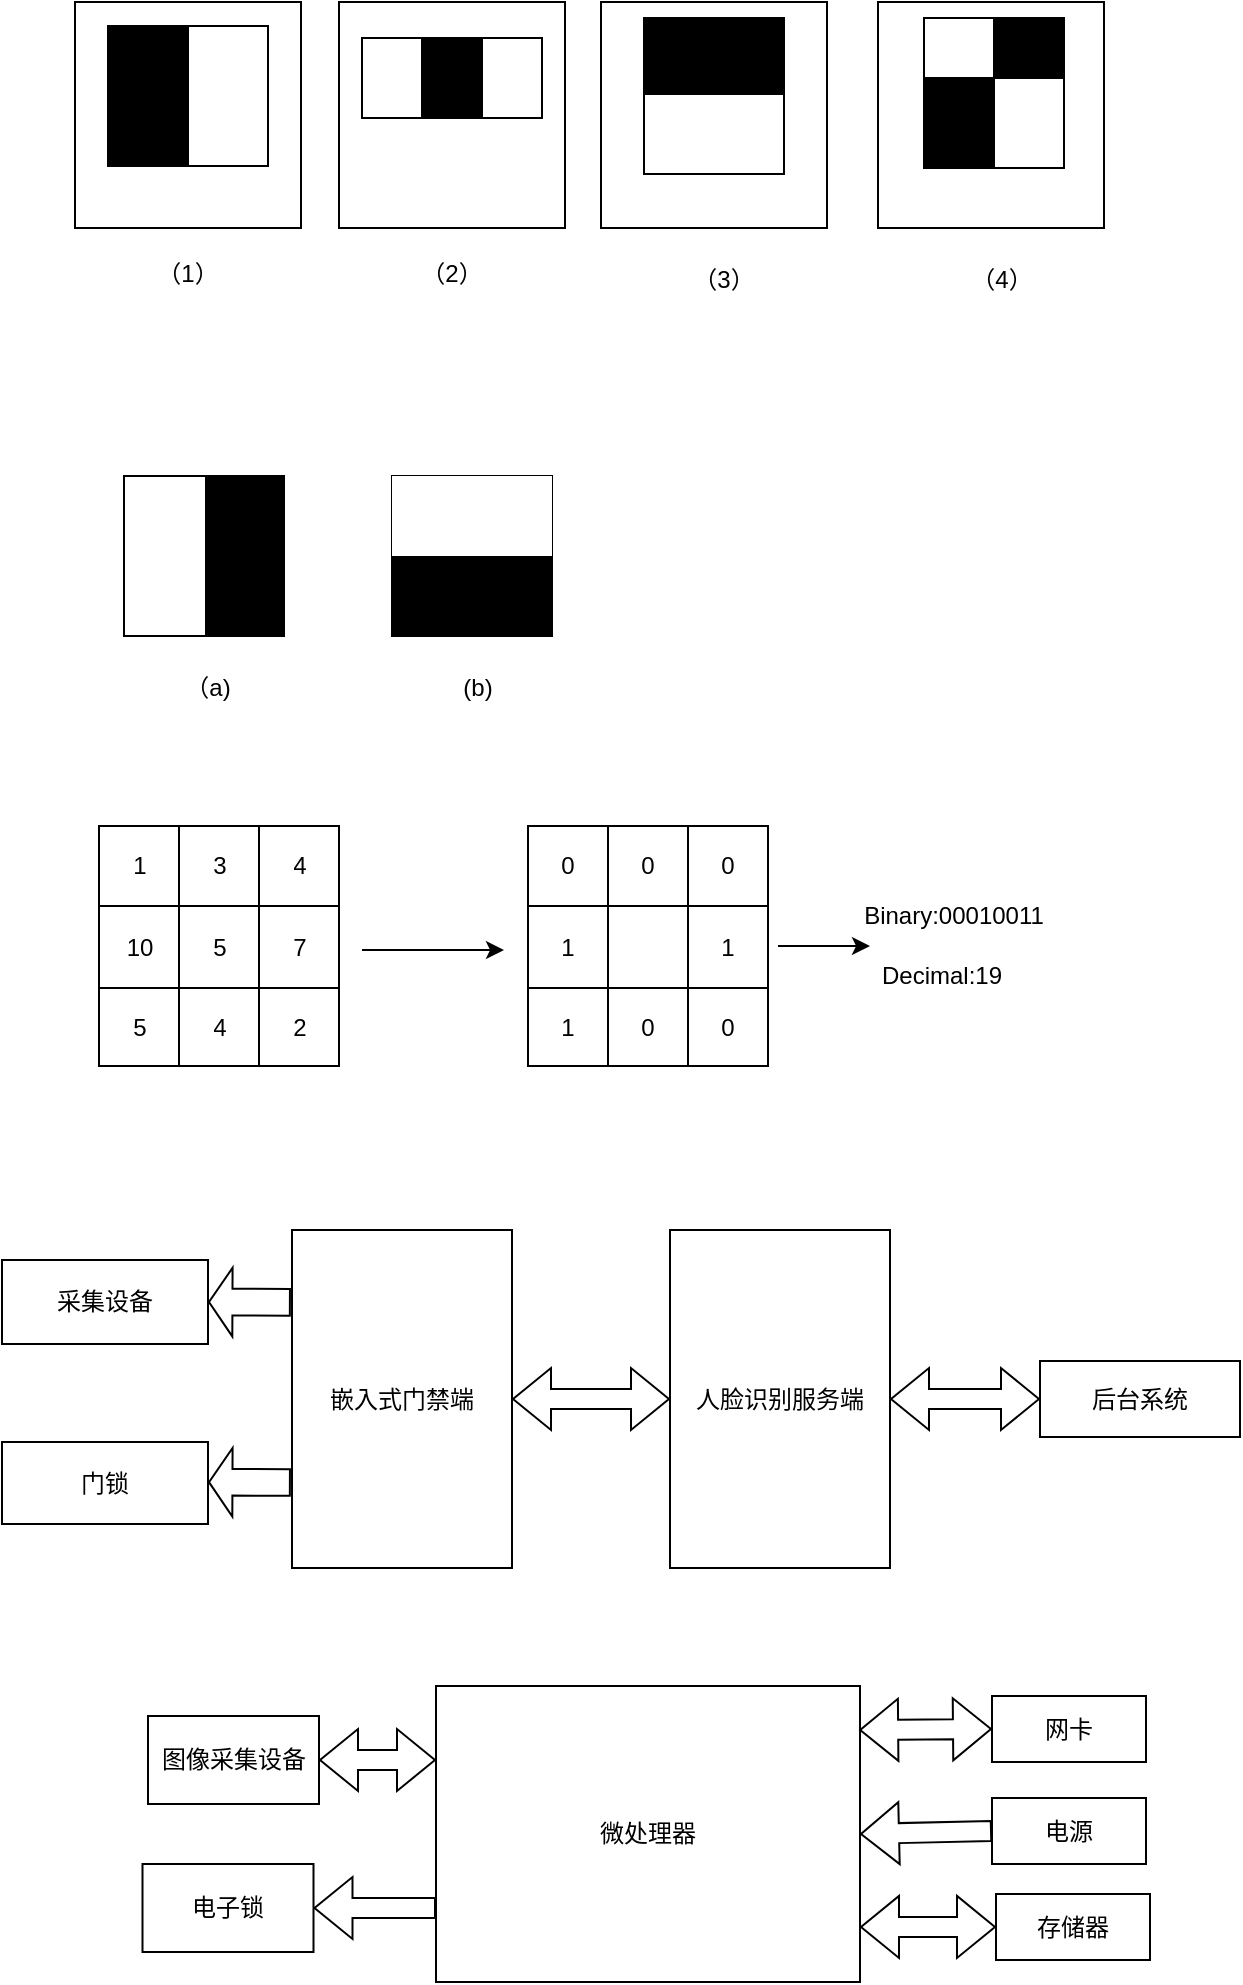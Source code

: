 <mxfile version="18.0.3" type="github">
  <diagram id="mbmgw8_IbOcYM1JjEXLK" name="Page-1">
    <mxGraphModel dx="738" dy="388" grid="0" gridSize="10" guides="1" tooltips="1" connect="1" arrows="1" fold="1" page="1" pageScale="1" pageWidth="827" pageHeight="1169" math="0" shadow="0">
      <root>
        <mxCell id="0" />
        <mxCell id="1" parent="0" />
        <mxCell id="U6Z3fDWPKc3-cZ_HL3Em-23" value="" style="whiteSpace=wrap;html=1;aspect=fixed;fillColor=#FFFFFF;" parent="1" vertex="1">
          <mxGeometry x="314.5" y="31" width="113" height="113" as="geometry" />
        </mxCell>
        <mxCell id="U6Z3fDWPKc3-cZ_HL3Em-22" value="" style="whiteSpace=wrap;html=1;aspect=fixed;fillColor=#FFFFFF;" parent="1" vertex="1">
          <mxGeometry x="183.5" y="31" width="113" height="113" as="geometry" />
        </mxCell>
        <mxCell id="U6Z3fDWPKc3-cZ_HL3Em-21" value="" style="whiteSpace=wrap;html=1;aspect=fixed;fillColor=#FFFFFF;" parent="1" vertex="1">
          <mxGeometry x="51.5" y="31" width="113" height="113" as="geometry" />
        </mxCell>
        <mxCell id="U6Z3fDWPKc3-cZ_HL3Em-5" value="" style="verticalLabelPosition=bottom;verticalAlign=top;html=1;shape=mxgraph.basic.rect;fillColor2=none;strokeWidth=1;size=20;indent=5;" parent="1" vertex="1">
          <mxGeometry x="195" y="49" width="90" height="40" as="geometry" />
        </mxCell>
        <mxCell id="U6Z3fDWPKc3-cZ_HL3Em-6" value="" style="shape=partialRectangle;whiteSpace=wrap;html=1;top=0;bottom=0;fillColor=#000000;" parent="1" vertex="1">
          <mxGeometry x="225" y="49" width="30" height="40" as="geometry" />
        </mxCell>
        <mxCell id="U6Z3fDWPKc3-cZ_HL3Em-7" value="&lt;font style=&quot;vertical-align: inherit;&quot;&gt;&lt;font style=&quot;vertical-align: inherit;&quot;&gt;（1）&lt;/font&gt;&lt;/font&gt;" style="text;html=1;strokeColor=none;fillColor=none;align=center;verticalAlign=middle;whiteSpace=wrap;rounded=0;" parent="1" vertex="1">
          <mxGeometry x="78" y="152" width="60" height="30" as="geometry" />
        </mxCell>
        <mxCell id="U6Z3fDWPKc3-cZ_HL3Em-13" value="&lt;font style=&quot;vertical-align: inherit;&quot;&gt;&lt;font style=&quot;vertical-align: inherit;&quot;&gt;（2）&lt;/font&gt;&lt;/font&gt;" style="text;html=1;strokeColor=none;fillColor=none;align=center;verticalAlign=middle;whiteSpace=wrap;rounded=0;" parent="1" vertex="1">
          <mxGeometry x="210" y="152" width="60" height="30" as="geometry" />
        </mxCell>
        <mxCell id="U6Z3fDWPKc3-cZ_HL3Em-14" value="" style="verticalLabelPosition=bottom;verticalAlign=top;html=1;shape=mxgraph.basic.rect;fillColor2=none;strokeWidth=1;size=20;indent=5;fillColor=#000000;" parent="1" vertex="1">
          <mxGeometry x="68" y="43" width="40" height="70" as="geometry" />
        </mxCell>
        <mxCell id="U6Z3fDWPKc3-cZ_HL3Em-17" value="" style="verticalLabelPosition=bottom;verticalAlign=top;html=1;shape=mxgraph.basic.rect;fillColor2=none;strokeWidth=1;size=20;indent=5;fillColor=#FFFFFF;" parent="1" vertex="1">
          <mxGeometry x="108" y="43" width="40" height="70" as="geometry" />
        </mxCell>
        <mxCell id="U6Z3fDWPKc3-cZ_HL3Em-18" value="&lt;font style=&quot;vertical-align: inherit;&quot;&gt;&lt;font style=&quot;vertical-align: inherit;&quot;&gt;（3）&lt;/font&gt;&lt;/font&gt;" style="text;html=1;strokeColor=none;fillColor=none;align=center;verticalAlign=middle;whiteSpace=wrap;rounded=0;" parent="1" vertex="1">
          <mxGeometry x="346" y="155" width="60" height="30" as="geometry" />
        </mxCell>
        <mxCell id="U6Z3fDWPKc3-cZ_HL3Em-19" value="" style="verticalLabelPosition=bottom;verticalAlign=top;html=1;shape=mxgraph.basic.rect;fillColor2=none;strokeWidth=1;size=20;indent=5;fillColor=#000000;direction=south;" parent="1" vertex="1">
          <mxGeometry x="336" y="39" width="70" height="40" as="geometry" />
        </mxCell>
        <mxCell id="U6Z3fDWPKc3-cZ_HL3Em-20" value="" style="verticalLabelPosition=bottom;verticalAlign=top;html=1;shape=mxgraph.basic.rect;fillColor2=none;strokeWidth=1;size=20;indent=5;fillColor=#FFFFFF;direction=south;" parent="1" vertex="1">
          <mxGeometry x="336" y="77" width="70" height="40" as="geometry" />
        </mxCell>
        <mxCell id="U6Z3fDWPKc3-cZ_HL3Em-24" value="" style="whiteSpace=wrap;html=1;aspect=fixed;fillColor=#FFFFFF;" parent="1" vertex="1">
          <mxGeometry x="453" y="31" width="113" height="113" as="geometry" />
        </mxCell>
        <mxCell id="U6Z3fDWPKc3-cZ_HL3Em-25" value="&lt;font style=&quot;vertical-align: inherit;&quot;&gt;&lt;font style=&quot;vertical-align: inherit;&quot;&gt;（4）&lt;/font&gt;&lt;/font&gt;" style="text;html=1;strokeColor=none;fillColor=none;align=center;verticalAlign=middle;whiteSpace=wrap;rounded=0;" parent="1" vertex="1">
          <mxGeometry x="484.5" y="155" width="60" height="30" as="geometry" />
        </mxCell>
        <mxCell id="U6Z3fDWPKc3-cZ_HL3Em-66" value="" style="shape=table;startSize=0;container=1;collapsible=0;childLayout=tableLayout;fillColor=#FFFFFF;" parent="1" vertex="1">
          <mxGeometry x="476" y="39" width="70" height="75" as="geometry" />
        </mxCell>
        <mxCell id="U6Z3fDWPKc3-cZ_HL3Em-67" value="" style="shape=tableRow;horizontal=0;startSize=0;swimlaneHead=0;swimlaneBody=0;top=0;left=0;bottom=0;right=0;collapsible=0;dropTarget=0;fillColor=none;points=[[0,0.5],[1,0.5]];portConstraint=eastwest;" parent="U6Z3fDWPKc3-cZ_HL3Em-66" vertex="1">
          <mxGeometry width="70" height="30" as="geometry" />
        </mxCell>
        <mxCell id="U6Z3fDWPKc3-cZ_HL3Em-68" value="" style="shape=partialRectangle;html=1;whiteSpace=wrap;connectable=0;overflow=hidden;fillColor=none;top=0;left=0;bottom=0;right=0;pointerEvents=1;" parent="U6Z3fDWPKc3-cZ_HL3Em-67" vertex="1">
          <mxGeometry width="35" height="30" as="geometry">
            <mxRectangle width="35" height="30" as="alternateBounds" />
          </mxGeometry>
        </mxCell>
        <mxCell id="U6Z3fDWPKc3-cZ_HL3Em-69" value="" style="shape=partialRectangle;html=1;whiteSpace=wrap;connectable=0;overflow=hidden;fillColor=#000000;top=0;left=0;bottom=0;right=0;pointerEvents=1;" parent="U6Z3fDWPKc3-cZ_HL3Em-67" vertex="1">
          <mxGeometry x="35" width="35" height="30" as="geometry">
            <mxRectangle width="35" height="30" as="alternateBounds" />
          </mxGeometry>
        </mxCell>
        <mxCell id="U6Z3fDWPKc3-cZ_HL3Em-70" value="" style="shape=tableRow;horizontal=0;startSize=0;swimlaneHead=0;swimlaneBody=0;top=0;left=0;bottom=0;right=0;collapsible=0;dropTarget=0;fillColor=none;points=[[0,0.5],[1,0.5]];portConstraint=eastwest;" parent="U6Z3fDWPKc3-cZ_HL3Em-66" vertex="1">
          <mxGeometry y="30" width="70" height="45" as="geometry" />
        </mxCell>
        <mxCell id="U6Z3fDWPKc3-cZ_HL3Em-71" value="" style="shape=partialRectangle;html=1;whiteSpace=wrap;connectable=0;overflow=hidden;fillColor=#000000;top=0;left=0;bottom=0;right=0;pointerEvents=1;" parent="U6Z3fDWPKc3-cZ_HL3Em-70" vertex="1">
          <mxGeometry width="35" height="45" as="geometry">
            <mxRectangle width="35" height="45" as="alternateBounds" />
          </mxGeometry>
        </mxCell>
        <mxCell id="U6Z3fDWPKc3-cZ_HL3Em-72" value="" style="shape=partialRectangle;html=1;whiteSpace=wrap;connectable=0;overflow=hidden;fillColor=none;top=0;left=0;bottom=0;right=0;pointerEvents=1;" parent="U6Z3fDWPKc3-cZ_HL3Em-70" vertex="1">
          <mxGeometry x="35" width="35" height="45" as="geometry">
            <mxRectangle width="35" height="45" as="alternateBounds" />
          </mxGeometry>
        </mxCell>
        <mxCell id="U6Z3fDWPKc3-cZ_HL3Em-73" value="" style="shape=table;startSize=0;container=1;collapsible=0;childLayout=tableLayout;fillColor=#FFFFFF;" parent="1" vertex="1">
          <mxGeometry x="76" y="268" width="80" height="80" as="geometry" />
        </mxCell>
        <mxCell id="U6Z3fDWPKc3-cZ_HL3Em-74" value="" style="shape=tableRow;horizontal=0;startSize=0;swimlaneHead=0;swimlaneBody=0;top=0;left=0;bottom=0;right=0;collapsible=0;dropTarget=0;fillColor=none;points=[[0,0.5],[1,0.5]];portConstraint=eastwest;" parent="U6Z3fDWPKc3-cZ_HL3Em-73" vertex="1">
          <mxGeometry width="80" height="80" as="geometry" />
        </mxCell>
        <mxCell id="U6Z3fDWPKc3-cZ_HL3Em-75" value="" style="shape=partialRectangle;html=1;whiteSpace=wrap;connectable=0;overflow=hidden;fillColor=none;top=0;left=0;bottom=0;right=0;pointerEvents=1;" parent="U6Z3fDWPKc3-cZ_HL3Em-74" vertex="1">
          <mxGeometry width="41" height="80" as="geometry">
            <mxRectangle width="41" height="80" as="alternateBounds" />
          </mxGeometry>
        </mxCell>
        <mxCell id="U6Z3fDWPKc3-cZ_HL3Em-76" value="" style="shape=partialRectangle;html=1;whiteSpace=wrap;connectable=0;overflow=hidden;fillColor=#000000;top=0;left=0;bottom=0;right=0;pointerEvents=1;" parent="U6Z3fDWPKc3-cZ_HL3Em-74" vertex="1">
          <mxGeometry x="41" width="39" height="80" as="geometry">
            <mxRectangle width="39" height="80" as="alternateBounds" />
          </mxGeometry>
        </mxCell>
        <mxCell id="U6Z3fDWPKc3-cZ_HL3Em-77" value="&lt;font style=&quot;vertical-align: inherit;&quot;&gt;&lt;font style=&quot;vertical-align: inherit;&quot;&gt;（a)&lt;/font&gt;&lt;/font&gt;" style="text;html=1;strokeColor=none;fillColor=none;align=center;verticalAlign=middle;whiteSpace=wrap;rounded=0;" parent="1" vertex="1">
          <mxGeometry x="88" y="359" width="60" height="30" as="geometry" />
        </mxCell>
        <mxCell id="U6Z3fDWPKc3-cZ_HL3Em-83" value="" style="shape=table;startSize=0;container=1;collapsible=0;childLayout=tableLayout;fillColor=#000000;direction=north;" parent="1" vertex="1">
          <mxGeometry x="210" y="268" width="80" height="80" as="geometry" />
        </mxCell>
        <mxCell id="U6Z3fDWPKc3-cZ_HL3Em-84" value="" style="shape=tableRow;horizontal=0;startSize=0;swimlaneHead=0;swimlaneBody=0;top=0;left=0;bottom=0;right=0;collapsible=0;dropTarget=0;fillColor=none;points=[[0,0.5],[1,0.5]];portConstraint=eastwest;" parent="U6Z3fDWPKc3-cZ_HL3Em-83" vertex="1">
          <mxGeometry width="80" height="40" as="geometry" />
        </mxCell>
        <mxCell id="U6Z3fDWPKc3-cZ_HL3Em-85" value="" style="shape=partialRectangle;html=1;whiteSpace=wrap;connectable=0;overflow=hidden;fillColor=#FFFFFF;top=0;left=0;bottom=0;right=0;pointerEvents=1;" parent="U6Z3fDWPKc3-cZ_HL3Em-84" vertex="1">
          <mxGeometry width="80" height="40" as="geometry">
            <mxRectangle width="80" height="40" as="alternateBounds" />
          </mxGeometry>
        </mxCell>
        <mxCell id="U6Z3fDWPKc3-cZ_HL3Em-86" value="" style="shape=tableRow;horizontal=0;startSize=0;swimlaneHead=0;swimlaneBody=0;top=0;left=0;bottom=0;right=0;collapsible=0;dropTarget=0;fillColor=none;points=[[0,0.5],[1,0.5]];portConstraint=eastwest;" parent="U6Z3fDWPKc3-cZ_HL3Em-83" vertex="1">
          <mxGeometry y="40" width="80" height="40" as="geometry" />
        </mxCell>
        <mxCell id="U6Z3fDWPKc3-cZ_HL3Em-87" value="" style="shape=partialRectangle;html=1;whiteSpace=wrap;connectable=0;overflow=hidden;fillColor=none;top=0;left=0;bottom=0;right=0;pointerEvents=1;" parent="U6Z3fDWPKc3-cZ_HL3Em-86" vertex="1">
          <mxGeometry width="80" height="40" as="geometry">
            <mxRectangle width="80" height="40" as="alternateBounds" />
          </mxGeometry>
        </mxCell>
        <mxCell id="U6Z3fDWPKc3-cZ_HL3Em-88" value="(b)" style="text;html=1;strokeColor=none;fillColor=none;align=center;verticalAlign=middle;whiteSpace=wrap;rounded=0;" parent="1" vertex="1">
          <mxGeometry x="223" y="359" width="60" height="30" as="geometry" />
        </mxCell>
        <mxCell id="5VxiAHlTHENGeB927-8I-1" value="" style="shape=table;startSize=0;container=1;collapsible=0;childLayout=tableLayout;aspect=fixed;" parent="1" vertex="1">
          <mxGeometry x="63.5" y="443" width="120" height="120" as="geometry" />
        </mxCell>
        <mxCell id="5VxiAHlTHENGeB927-8I-2" value="" style="shape=tableRow;horizontal=0;startSize=0;swimlaneHead=0;swimlaneBody=0;top=0;left=0;bottom=0;right=0;collapsible=0;dropTarget=0;fillColor=none;points=[[0,0.5],[1,0.5]];portConstraint=eastwest;" parent="5VxiAHlTHENGeB927-8I-1" vertex="1">
          <mxGeometry width="120" height="40" as="geometry" />
        </mxCell>
        <mxCell id="5VxiAHlTHENGeB927-8I-3" value="1" style="shape=partialRectangle;html=1;whiteSpace=wrap;connectable=0;overflow=hidden;fillColor=none;top=0;left=0;bottom=0;right=0;pointerEvents=1;" parent="5VxiAHlTHENGeB927-8I-2" vertex="1">
          <mxGeometry width="40" height="40" as="geometry">
            <mxRectangle width="40" height="40" as="alternateBounds" />
          </mxGeometry>
        </mxCell>
        <mxCell id="5VxiAHlTHENGeB927-8I-4" value="3" style="shape=partialRectangle;html=1;whiteSpace=wrap;connectable=0;overflow=hidden;fillColor=none;top=0;left=0;bottom=0;right=0;pointerEvents=1;" parent="5VxiAHlTHENGeB927-8I-2" vertex="1">
          <mxGeometry x="40" width="40" height="40" as="geometry">
            <mxRectangle width="40" height="40" as="alternateBounds" />
          </mxGeometry>
        </mxCell>
        <mxCell id="5VxiAHlTHENGeB927-8I-5" value="4" style="shape=partialRectangle;html=1;whiteSpace=wrap;connectable=0;overflow=hidden;fillColor=none;top=0;left=0;bottom=0;right=0;pointerEvents=1;" parent="5VxiAHlTHENGeB927-8I-2" vertex="1">
          <mxGeometry x="80" width="40" height="40" as="geometry">
            <mxRectangle width="40" height="40" as="alternateBounds" />
          </mxGeometry>
        </mxCell>
        <mxCell id="5VxiAHlTHENGeB927-8I-6" value="" style="shape=tableRow;horizontal=0;startSize=0;swimlaneHead=0;swimlaneBody=0;top=0;left=0;bottom=0;right=0;collapsible=0;dropTarget=0;fillColor=none;points=[[0,0.5],[1,0.5]];portConstraint=eastwest;" parent="5VxiAHlTHENGeB927-8I-1" vertex="1">
          <mxGeometry y="40" width="120" height="41" as="geometry" />
        </mxCell>
        <mxCell id="5VxiAHlTHENGeB927-8I-7" value="10" style="shape=partialRectangle;html=1;whiteSpace=wrap;connectable=0;overflow=hidden;fillColor=none;top=0;left=0;bottom=0;right=0;pointerEvents=1;" parent="5VxiAHlTHENGeB927-8I-6" vertex="1">
          <mxGeometry width="40" height="41" as="geometry">
            <mxRectangle width="40" height="41" as="alternateBounds" />
          </mxGeometry>
        </mxCell>
        <mxCell id="5VxiAHlTHENGeB927-8I-8" value="5" style="shape=partialRectangle;html=1;whiteSpace=wrap;connectable=0;overflow=hidden;fillColor=none;top=0;left=0;bottom=0;right=0;pointerEvents=1;" parent="5VxiAHlTHENGeB927-8I-6" vertex="1">
          <mxGeometry x="40" width="40" height="41" as="geometry">
            <mxRectangle width="40" height="41" as="alternateBounds" />
          </mxGeometry>
        </mxCell>
        <mxCell id="5VxiAHlTHENGeB927-8I-9" value="7" style="shape=partialRectangle;html=1;whiteSpace=wrap;connectable=0;overflow=hidden;fillColor=none;top=0;left=0;bottom=0;right=0;pointerEvents=1;" parent="5VxiAHlTHENGeB927-8I-6" vertex="1">
          <mxGeometry x="80" width="40" height="41" as="geometry">
            <mxRectangle width="40" height="41" as="alternateBounds" />
          </mxGeometry>
        </mxCell>
        <mxCell id="5VxiAHlTHENGeB927-8I-10" value="" style="shape=tableRow;horizontal=0;startSize=0;swimlaneHead=0;swimlaneBody=0;top=0;left=0;bottom=0;right=0;collapsible=0;dropTarget=0;fillColor=none;points=[[0,0.5],[1,0.5]];portConstraint=eastwest;" parent="5VxiAHlTHENGeB927-8I-1" vertex="1">
          <mxGeometry y="81" width="120" height="39" as="geometry" />
        </mxCell>
        <mxCell id="5VxiAHlTHENGeB927-8I-11" value="5" style="shape=partialRectangle;html=1;whiteSpace=wrap;connectable=0;overflow=hidden;fillColor=none;top=0;left=0;bottom=0;right=0;pointerEvents=1;" parent="5VxiAHlTHENGeB927-8I-10" vertex="1">
          <mxGeometry width="40" height="39" as="geometry">
            <mxRectangle width="40" height="39" as="alternateBounds" />
          </mxGeometry>
        </mxCell>
        <mxCell id="5VxiAHlTHENGeB927-8I-12" value="4" style="shape=partialRectangle;html=1;whiteSpace=wrap;connectable=0;overflow=hidden;fillColor=none;top=0;left=0;bottom=0;right=0;pointerEvents=1;" parent="5VxiAHlTHENGeB927-8I-10" vertex="1">
          <mxGeometry x="40" width="40" height="39" as="geometry">
            <mxRectangle width="40" height="39" as="alternateBounds" />
          </mxGeometry>
        </mxCell>
        <mxCell id="5VxiAHlTHENGeB927-8I-13" value="2" style="shape=partialRectangle;html=1;whiteSpace=wrap;connectable=0;overflow=hidden;fillColor=none;top=0;left=0;bottom=0;right=0;pointerEvents=1;" parent="5VxiAHlTHENGeB927-8I-10" vertex="1">
          <mxGeometry x="80" width="40" height="39" as="geometry">
            <mxRectangle width="40" height="39" as="alternateBounds" />
          </mxGeometry>
        </mxCell>
        <mxCell id="5VxiAHlTHENGeB927-8I-18" value="" style="shape=table;startSize=0;container=1;collapsible=0;childLayout=tableLayout;aspect=fixed;" parent="1" vertex="1">
          <mxGeometry x="278" y="443" width="120" height="120" as="geometry" />
        </mxCell>
        <mxCell id="5VxiAHlTHENGeB927-8I-19" value="" style="shape=tableRow;horizontal=0;startSize=0;swimlaneHead=0;swimlaneBody=0;top=0;left=0;bottom=0;right=0;collapsible=0;dropTarget=0;fillColor=none;points=[[0,0.5],[1,0.5]];portConstraint=eastwest;" parent="5VxiAHlTHENGeB927-8I-18" vertex="1">
          <mxGeometry width="120" height="40" as="geometry" />
        </mxCell>
        <mxCell id="5VxiAHlTHENGeB927-8I-20" value="0" style="shape=partialRectangle;html=1;whiteSpace=wrap;connectable=0;overflow=hidden;fillColor=none;top=0;left=0;bottom=0;right=0;pointerEvents=1;" parent="5VxiAHlTHENGeB927-8I-19" vertex="1">
          <mxGeometry width="40" height="40" as="geometry">
            <mxRectangle width="40" height="40" as="alternateBounds" />
          </mxGeometry>
        </mxCell>
        <mxCell id="5VxiAHlTHENGeB927-8I-21" value="0" style="shape=partialRectangle;html=1;whiteSpace=wrap;connectable=0;overflow=hidden;fillColor=none;top=0;left=0;bottom=0;right=0;pointerEvents=1;" parent="5VxiAHlTHENGeB927-8I-19" vertex="1">
          <mxGeometry x="40" width="40" height="40" as="geometry">
            <mxRectangle width="40" height="40" as="alternateBounds" />
          </mxGeometry>
        </mxCell>
        <mxCell id="5VxiAHlTHENGeB927-8I-22" value="0" style="shape=partialRectangle;html=1;whiteSpace=wrap;connectable=0;overflow=hidden;fillColor=none;top=0;left=0;bottom=0;right=0;pointerEvents=1;" parent="5VxiAHlTHENGeB927-8I-19" vertex="1">
          <mxGeometry x="80" width="40" height="40" as="geometry">
            <mxRectangle width="40" height="40" as="alternateBounds" />
          </mxGeometry>
        </mxCell>
        <mxCell id="5VxiAHlTHENGeB927-8I-23" value="" style="shape=tableRow;horizontal=0;startSize=0;swimlaneHead=0;swimlaneBody=0;top=0;left=0;bottom=0;right=0;collapsible=0;dropTarget=0;fillColor=none;points=[[0,0.5],[1,0.5]];portConstraint=eastwest;" parent="5VxiAHlTHENGeB927-8I-18" vertex="1">
          <mxGeometry y="40" width="120" height="41" as="geometry" />
        </mxCell>
        <mxCell id="5VxiAHlTHENGeB927-8I-24" value="1" style="shape=partialRectangle;html=1;whiteSpace=wrap;connectable=0;overflow=hidden;fillColor=none;top=0;left=0;bottom=0;right=0;pointerEvents=1;" parent="5VxiAHlTHENGeB927-8I-23" vertex="1">
          <mxGeometry width="40" height="41" as="geometry">
            <mxRectangle width="40" height="41" as="alternateBounds" />
          </mxGeometry>
        </mxCell>
        <mxCell id="5VxiAHlTHENGeB927-8I-25" value="" style="shape=partialRectangle;html=1;whiteSpace=wrap;connectable=0;overflow=hidden;fillColor=none;top=0;left=0;bottom=0;right=0;pointerEvents=1;" parent="5VxiAHlTHENGeB927-8I-23" vertex="1">
          <mxGeometry x="40" width="40" height="41" as="geometry">
            <mxRectangle width="40" height="41" as="alternateBounds" />
          </mxGeometry>
        </mxCell>
        <mxCell id="5VxiAHlTHENGeB927-8I-26" value="1" style="shape=partialRectangle;html=1;whiteSpace=wrap;connectable=0;overflow=hidden;fillColor=none;top=0;left=0;bottom=0;right=0;pointerEvents=1;" parent="5VxiAHlTHENGeB927-8I-23" vertex="1">
          <mxGeometry x="80" width="40" height="41" as="geometry">
            <mxRectangle width="40" height="41" as="alternateBounds" />
          </mxGeometry>
        </mxCell>
        <mxCell id="5VxiAHlTHENGeB927-8I-27" value="" style="shape=tableRow;horizontal=0;startSize=0;swimlaneHead=0;swimlaneBody=0;top=0;left=0;bottom=0;right=0;collapsible=0;dropTarget=0;fillColor=none;points=[[0,0.5],[1,0.5]];portConstraint=eastwest;" parent="5VxiAHlTHENGeB927-8I-18" vertex="1">
          <mxGeometry y="81" width="120" height="39" as="geometry" />
        </mxCell>
        <mxCell id="5VxiAHlTHENGeB927-8I-28" value="1" style="shape=partialRectangle;html=1;whiteSpace=wrap;connectable=0;overflow=hidden;fillColor=none;top=0;left=0;bottom=0;right=0;pointerEvents=1;" parent="5VxiAHlTHENGeB927-8I-27" vertex="1">
          <mxGeometry width="40" height="39" as="geometry">
            <mxRectangle width="40" height="39" as="alternateBounds" />
          </mxGeometry>
        </mxCell>
        <mxCell id="5VxiAHlTHENGeB927-8I-29" value="0" style="shape=partialRectangle;html=1;whiteSpace=wrap;connectable=0;overflow=hidden;fillColor=none;top=0;left=0;bottom=0;right=0;pointerEvents=1;" parent="5VxiAHlTHENGeB927-8I-27" vertex="1">
          <mxGeometry x="40" width="40" height="39" as="geometry">
            <mxRectangle width="40" height="39" as="alternateBounds" />
          </mxGeometry>
        </mxCell>
        <mxCell id="5VxiAHlTHENGeB927-8I-30" value="0" style="shape=partialRectangle;html=1;whiteSpace=wrap;connectable=0;overflow=hidden;fillColor=none;top=0;left=0;bottom=0;right=0;pointerEvents=1;" parent="5VxiAHlTHENGeB927-8I-27" vertex="1">
          <mxGeometry x="80" width="40" height="39" as="geometry">
            <mxRectangle width="40" height="39" as="alternateBounds" />
          </mxGeometry>
        </mxCell>
        <mxCell id="5VxiAHlTHENGeB927-8I-32" value="" style="endArrow=classic;html=1;rounded=0;" parent="1" edge="1">
          <mxGeometry width="50" height="50" relative="1" as="geometry">
            <mxPoint x="195" y="505" as="sourcePoint" />
            <mxPoint x="266" y="505" as="targetPoint" />
          </mxGeometry>
        </mxCell>
        <mxCell id="5VxiAHlTHENGeB927-8I-36" value="Binary:00010011" style="text;html=1;strokeColor=none;fillColor=none;align=center;verticalAlign=middle;whiteSpace=wrap;rounded=0;" parent="1" vertex="1">
          <mxGeometry x="461" y="473" width="60" height="30" as="geometry" />
        </mxCell>
        <mxCell id="5VxiAHlTHENGeB927-8I-37" value="Decimal:19" style="text;html=1;strokeColor=none;fillColor=none;align=center;verticalAlign=middle;whiteSpace=wrap;rounded=0;" parent="1" vertex="1">
          <mxGeometry x="455" y="503" width="60" height="30" as="geometry" />
        </mxCell>
        <mxCell id="5VxiAHlTHENGeB927-8I-39" value="" style="endArrow=classic;html=1;rounded=0;" parent="1" edge="1">
          <mxGeometry width="50" height="50" relative="1" as="geometry">
            <mxPoint x="403" y="503" as="sourcePoint" />
            <mxPoint x="449" y="503" as="targetPoint" />
          </mxGeometry>
        </mxCell>
        <mxCell id="ckE-VLD8MsQVHEtq1udV-2" value="嵌入式门禁端" style="rounded=0;whiteSpace=wrap;html=1;" vertex="1" parent="1">
          <mxGeometry x="160" y="645" width="110" height="169" as="geometry" />
        </mxCell>
        <mxCell id="ckE-VLD8MsQVHEtq1udV-3" value="人脸识别服务端" style="rounded=0;whiteSpace=wrap;html=1;" vertex="1" parent="1">
          <mxGeometry x="349" y="645" width="110" height="169" as="geometry" />
        </mxCell>
        <mxCell id="ckE-VLD8MsQVHEtq1udV-4" value="" style="shape=flexArrow;endArrow=classic;startArrow=classic;html=1;rounded=0;exitX=1;exitY=0.5;exitDx=0;exitDy=0;entryX=0;entryY=0.5;entryDx=0;entryDy=0;" edge="1" parent="1" source="ckE-VLD8MsQVHEtq1udV-2" target="ckE-VLD8MsQVHEtq1udV-3">
          <mxGeometry width="100" height="100" relative="1" as="geometry">
            <mxPoint x="287" y="782" as="sourcePoint" />
            <mxPoint x="387" y="682" as="targetPoint" />
          </mxGeometry>
        </mxCell>
        <mxCell id="ckE-VLD8MsQVHEtq1udV-5" value="采集设备" style="rounded=0;whiteSpace=wrap;html=1;" vertex="1" parent="1">
          <mxGeometry x="15" y="660" width="103" height="42" as="geometry" />
        </mxCell>
        <mxCell id="ckE-VLD8MsQVHEtq1udV-6" value="门锁" style="rounded=0;whiteSpace=wrap;html=1;" vertex="1" parent="1">
          <mxGeometry x="15" y="751" width="103" height="41" as="geometry" />
        </mxCell>
        <mxCell id="ckE-VLD8MsQVHEtq1udV-7" value="" style="shape=flexArrow;endArrow=classic;html=1;rounded=0;entryX=1;entryY=0.5;entryDx=0;entryDy=0;width=13.333;endSize=3.575;exitX=-0.005;exitY=0.214;exitDx=0;exitDy=0;exitPerimeter=0;" edge="1" parent="1" source="ckE-VLD8MsQVHEtq1udV-2" target="ckE-VLD8MsQVHEtq1udV-5">
          <mxGeometry width="50" height="50" relative="1" as="geometry">
            <mxPoint x="136" y="688" as="sourcePoint" />
            <mxPoint x="186" y="638" as="targetPoint" />
          </mxGeometry>
        </mxCell>
        <mxCell id="ckE-VLD8MsQVHEtq1udV-11" value="" style="shape=flexArrow;endArrow=classic;html=1;rounded=0;entryX=1;entryY=0.5;entryDx=0;entryDy=0;width=13.333;endSize=3.575;exitX=-0.005;exitY=0.214;exitDx=0;exitDy=0;exitPerimeter=0;" edge="1" parent="1">
          <mxGeometry width="50" height="50" relative="1" as="geometry">
            <mxPoint x="159.45" y="771.246" as="sourcePoint" />
            <mxPoint x="118.0" y="771.08" as="targetPoint" />
          </mxGeometry>
        </mxCell>
        <mxCell id="ckE-VLD8MsQVHEtq1udV-12" value="后台系统" style="rounded=0;whiteSpace=wrap;html=1;" vertex="1" parent="1">
          <mxGeometry x="534" y="710.5" width="100" height="38" as="geometry" />
        </mxCell>
        <mxCell id="ckE-VLD8MsQVHEtq1udV-13" value="" style="shape=flexArrow;endArrow=classic;startArrow=classic;html=1;rounded=0;exitX=1;exitY=0.5;exitDx=0;exitDy=0;entryX=0;entryY=0.5;entryDx=0;entryDy=0;" edge="1" parent="1" source="ckE-VLD8MsQVHEtq1udV-3" target="ckE-VLD8MsQVHEtq1udV-12">
          <mxGeometry width="100" height="100" relative="1" as="geometry">
            <mxPoint x="555" y="893" as="sourcePoint" />
            <mxPoint x="655" y="793" as="targetPoint" />
          </mxGeometry>
        </mxCell>
        <mxCell id="ckE-VLD8MsQVHEtq1udV-14" value="微处理器" style="rounded=0;whiteSpace=wrap;html=1;" vertex="1" parent="1">
          <mxGeometry x="232" y="873" width="212" height="148" as="geometry" />
        </mxCell>
        <mxCell id="ckE-VLD8MsQVHEtq1udV-15" value="图像采集设备" style="rounded=0;whiteSpace=wrap;html=1;" vertex="1" parent="1">
          <mxGeometry x="88" y="888" width="85.5" height="44" as="geometry" />
        </mxCell>
        <mxCell id="ckE-VLD8MsQVHEtq1udV-16" value="电子锁" style="rounded=0;whiteSpace=wrap;html=1;" vertex="1" parent="1">
          <mxGeometry x="85.25" y="962" width="85.5" height="44" as="geometry" />
        </mxCell>
        <mxCell id="ckE-VLD8MsQVHEtq1udV-17" value="网卡" style="rounded=0;whiteSpace=wrap;html=1;" vertex="1" parent="1">
          <mxGeometry x="510" y="878" width="77" height="33" as="geometry" />
        </mxCell>
        <mxCell id="ckE-VLD8MsQVHEtq1udV-18" value="电源" style="rounded=0;whiteSpace=wrap;html=1;" vertex="1" parent="1">
          <mxGeometry x="510" y="929" width="77" height="33" as="geometry" />
        </mxCell>
        <mxCell id="ckE-VLD8MsQVHEtq1udV-19" value="存储器" style="rounded=0;whiteSpace=wrap;html=1;" vertex="1" parent="1">
          <mxGeometry x="512" y="977" width="77" height="33" as="geometry" />
        </mxCell>
        <mxCell id="ckE-VLD8MsQVHEtq1udV-21" value="" style="shape=flexArrow;endArrow=classic;html=1;rounded=0;entryX=1;entryY=0.5;entryDx=0;entryDy=0;exitX=0;exitY=0.75;exitDx=0;exitDy=0;" edge="1" parent="1" source="ckE-VLD8MsQVHEtq1udV-14" target="ckE-VLD8MsQVHEtq1udV-16">
          <mxGeometry width="50" height="50" relative="1" as="geometry">
            <mxPoint x="257" y="1132" as="sourcePoint" />
            <mxPoint x="307" y="1082" as="targetPoint" />
          </mxGeometry>
        </mxCell>
        <mxCell id="ckE-VLD8MsQVHEtq1udV-22" value="" style="shape=flexArrow;endArrow=classic;startArrow=classic;html=1;rounded=0;exitX=1;exitY=0.5;exitDx=0;exitDy=0;entryX=0;entryY=0.25;entryDx=0;entryDy=0;" edge="1" parent="1" source="ckE-VLD8MsQVHEtq1udV-15" target="ckE-VLD8MsQVHEtq1udV-14">
          <mxGeometry width="100" height="100" relative="1" as="geometry">
            <mxPoint x="217" y="1149" as="sourcePoint" />
            <mxPoint x="317" y="1049" as="targetPoint" />
          </mxGeometry>
        </mxCell>
        <mxCell id="ckE-VLD8MsQVHEtq1udV-23" value="" style="shape=flexArrow;endArrow=classic;startArrow=classic;html=1;rounded=0;exitX=0.998;exitY=0.149;exitDx=0;exitDy=0;exitPerimeter=0;entryX=0;entryY=0.5;entryDx=0;entryDy=0;" edge="1" parent="1" source="ckE-VLD8MsQVHEtq1udV-14" target="ckE-VLD8MsQVHEtq1udV-17">
          <mxGeometry width="100" height="100" relative="1" as="geometry">
            <mxPoint x="595" y="946" as="sourcePoint" />
            <mxPoint x="695" y="846" as="targetPoint" />
          </mxGeometry>
        </mxCell>
        <mxCell id="ckE-VLD8MsQVHEtq1udV-24" value="" style="shape=flexArrow;endArrow=classic;html=1;rounded=0;entryX=1;entryY=0.5;entryDx=0;entryDy=0;exitX=0;exitY=0.5;exitDx=0;exitDy=0;" edge="1" parent="1" source="ckE-VLD8MsQVHEtq1udV-18" target="ckE-VLD8MsQVHEtq1udV-14">
          <mxGeometry width="50" height="50" relative="1" as="geometry">
            <mxPoint x="459" y="1114" as="sourcePoint" />
            <mxPoint x="509" y="1064" as="targetPoint" />
          </mxGeometry>
        </mxCell>
        <mxCell id="ckE-VLD8MsQVHEtq1udV-25" value="" style="shape=flexArrow;endArrow=classic;startArrow=classic;html=1;rounded=0;exitX=1;exitY=0.814;exitDx=0;exitDy=0;exitPerimeter=0;entryX=0;entryY=0.5;entryDx=0;entryDy=0;" edge="1" parent="1" source="ckE-VLD8MsQVHEtq1udV-14" target="ckE-VLD8MsQVHEtq1udV-19">
          <mxGeometry width="100" height="100" relative="1" as="geometry">
            <mxPoint x="447" y="1181" as="sourcePoint" />
            <mxPoint x="547" y="1081" as="targetPoint" />
          </mxGeometry>
        </mxCell>
      </root>
    </mxGraphModel>
  </diagram>
</mxfile>
